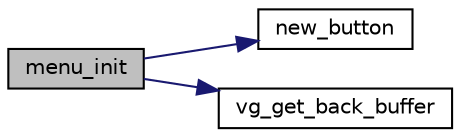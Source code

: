 digraph "menu_init"
{
 // LATEX_PDF_SIZE
  edge [fontname="Helvetica",fontsize="10",labelfontname="Helvetica",labelfontsize="10"];
  node [fontname="Helvetica",fontsize="10",shape=record];
  rankdir="LR";
  Node1 [label="menu_init",height=0.2,width=0.4,color="black", fillcolor="grey75", style="filled", fontcolor="black",tooltip="Loads the xpm images of the menu."];
  Node1 -> Node2 [color="midnightblue",fontsize="10",style="solid",fontname="Helvetica"];
  Node2 [label="new_button",height=0.2,width=0.4,color="black", fillcolor="white", style="filled",URL="$group__button.html#ga5ae9d9845b0c967aac6e228b3f916ea7",tooltip="Initiates the info of a new button."];
  Node1 -> Node3 [color="midnightblue",fontsize="10",style="solid",fontname="Helvetica"];
  Node3 [label="vg_get_back_buffer",height=0.2,width=0.4,color="black", fillcolor="white", style="filled",URL="$group__video__gr.html#gaecb0fe68de84fcbe553f77d62b37c69b",tooltip="Gets the back buffer."];
}
